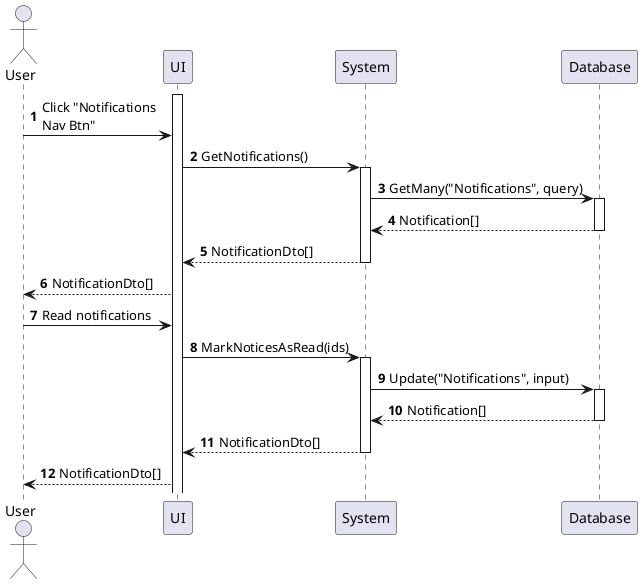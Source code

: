@startuml my-notification-view
autonumber

actor "User" as a
participant UI as f
participant System as b
participant Database as d

activate f
a -> f : Click "Notifications\nNav Btn"
f -> b : GetNotifications()
activate b
b -> d : GetMany("Notifications", query)
activate d
return Notification[]
return NotificationDto[]
f --> a : NotificationDto[]

a -> f : Read notifications
f -> b : MarkNoticesAsRead(ids)
activate b
b -> d : Update("Notifications", input)
activate d
return Notification[]
return NotificationDto[]
f --> a : NotificationDto[]
@enduml
